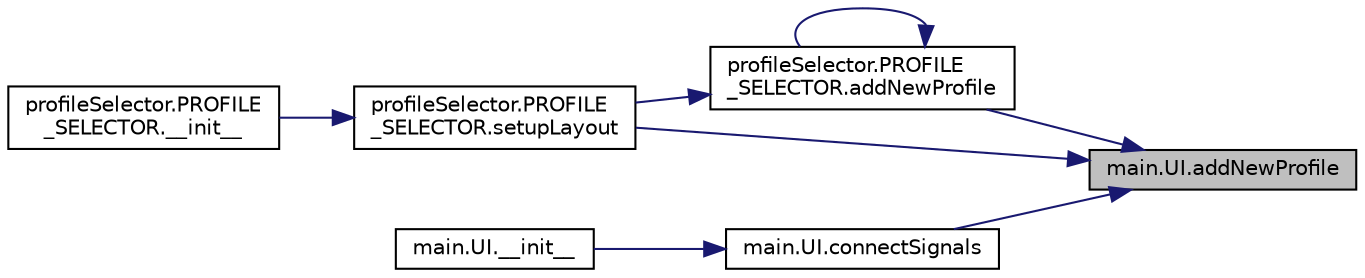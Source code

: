 digraph "main.UI.addNewProfile"
{
 // LATEX_PDF_SIZE
  edge [fontname="Helvetica",fontsize="10",labelfontname="Helvetica",labelfontsize="10"];
  node [fontname="Helvetica",fontsize="10",shape=record];
  rankdir="RL";
  Node1 [label="main.UI.addNewProfile",height=0.2,width=0.4,color="black", fillcolor="grey75", style="filled", fontcolor="black",tooltip=" "];
  Node1 -> Node2 [dir="back",color="midnightblue",fontsize="10",style="solid",fontname="Helvetica"];
  Node2 [label="profileSelector.PROFILE\l_SELECTOR.addNewProfile",height=0.2,width=0.4,color="black", fillcolor="white", style="filled",URL="$classprofile_selector_1_1_p_r_o_f_i_l_e___s_e_l_e_c_t_o_r.html#af372c0487250242844d5db59be47f2f9",tooltip=" "];
  Node2 -> Node2 [dir="back",color="midnightblue",fontsize="10",style="solid",fontname="Helvetica"];
  Node2 -> Node3 [dir="back",color="midnightblue",fontsize="10",style="solid",fontname="Helvetica"];
  Node3 [label="profileSelector.PROFILE\l_SELECTOR.setupLayout",height=0.2,width=0.4,color="black", fillcolor="white", style="filled",URL="$classprofile_selector_1_1_p_r_o_f_i_l_e___s_e_l_e_c_t_o_r.html#a721a8abf7a96cbd38aef39c422e30a52",tooltip=" "];
  Node3 -> Node4 [dir="back",color="midnightblue",fontsize="10",style="solid",fontname="Helvetica"];
  Node4 [label="profileSelector.PROFILE\l_SELECTOR.__init__",height=0.2,width=0.4,color="black", fillcolor="white", style="filled",URL="$classprofile_selector_1_1_p_r_o_f_i_l_e___s_e_l_e_c_t_o_r.html#ade2ce016ea95012963fc9114d7052c45",tooltip=" "];
  Node1 -> Node5 [dir="back",color="midnightblue",fontsize="10",style="solid",fontname="Helvetica"];
  Node5 [label="main.UI.connectSignals",height=0.2,width=0.4,color="black", fillcolor="white", style="filled",URL="$classmain_1_1_u_i.html#aaaffef849d1212399006e9303c1d3132",tooltip=" "];
  Node5 -> Node6 [dir="back",color="midnightblue",fontsize="10",style="solid",fontname="Helvetica"];
  Node6 [label="main.UI.__init__",height=0.2,width=0.4,color="black", fillcolor="white", style="filled",URL="$classmain_1_1_u_i.html#a4da16ef68967e04e0716c62fb0a142ab",tooltip=" "];
  Node1 -> Node3 [dir="back",color="midnightblue",fontsize="10",style="solid",fontname="Helvetica"];
}
